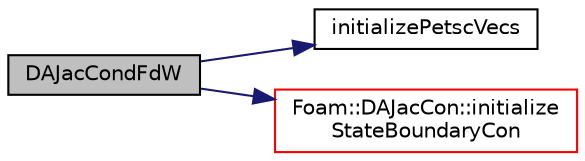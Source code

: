 digraph "DAJacCondFdW"
{
  bgcolor="transparent";
  edge [fontname="Helvetica",fontsize="10",labelfontname="Helvetica",labelfontsize="10"];
  node [fontname="Helvetica",fontsize="10",shape=record];
  rankdir="LR";
  Node0 [label="DAJacCondFdW",height=0.2,width=0.4,color="black", fillcolor="grey75", style="filled", fontcolor="black"];
  Node0 -> Node1 [color="midnightblue",fontsize="10",style="solid",fontname="Helvetica"];
  Node1 [label="initializePetscVecs",height=0.2,width=0.4,color="black",URL="$classFoam_1_1DAJacCondFdW.html#af9972276138ae8614920c1c71d5504d0",tooltip="initialize petsc vectors "];
  Node0 -> Node2 [color="midnightblue",fontsize="10",style="solid",fontname="Helvetica"];
  Node2 [label="Foam::DAJacCon::initialize\lStateBoundaryCon",height=0.2,width=0.4,color="red",URL="$classFoam_1_1DAJacCon.html#ac2798cb77fc5621a0a8067b960f2e9d8",tooltip="initialize state boundary connection "];
}
